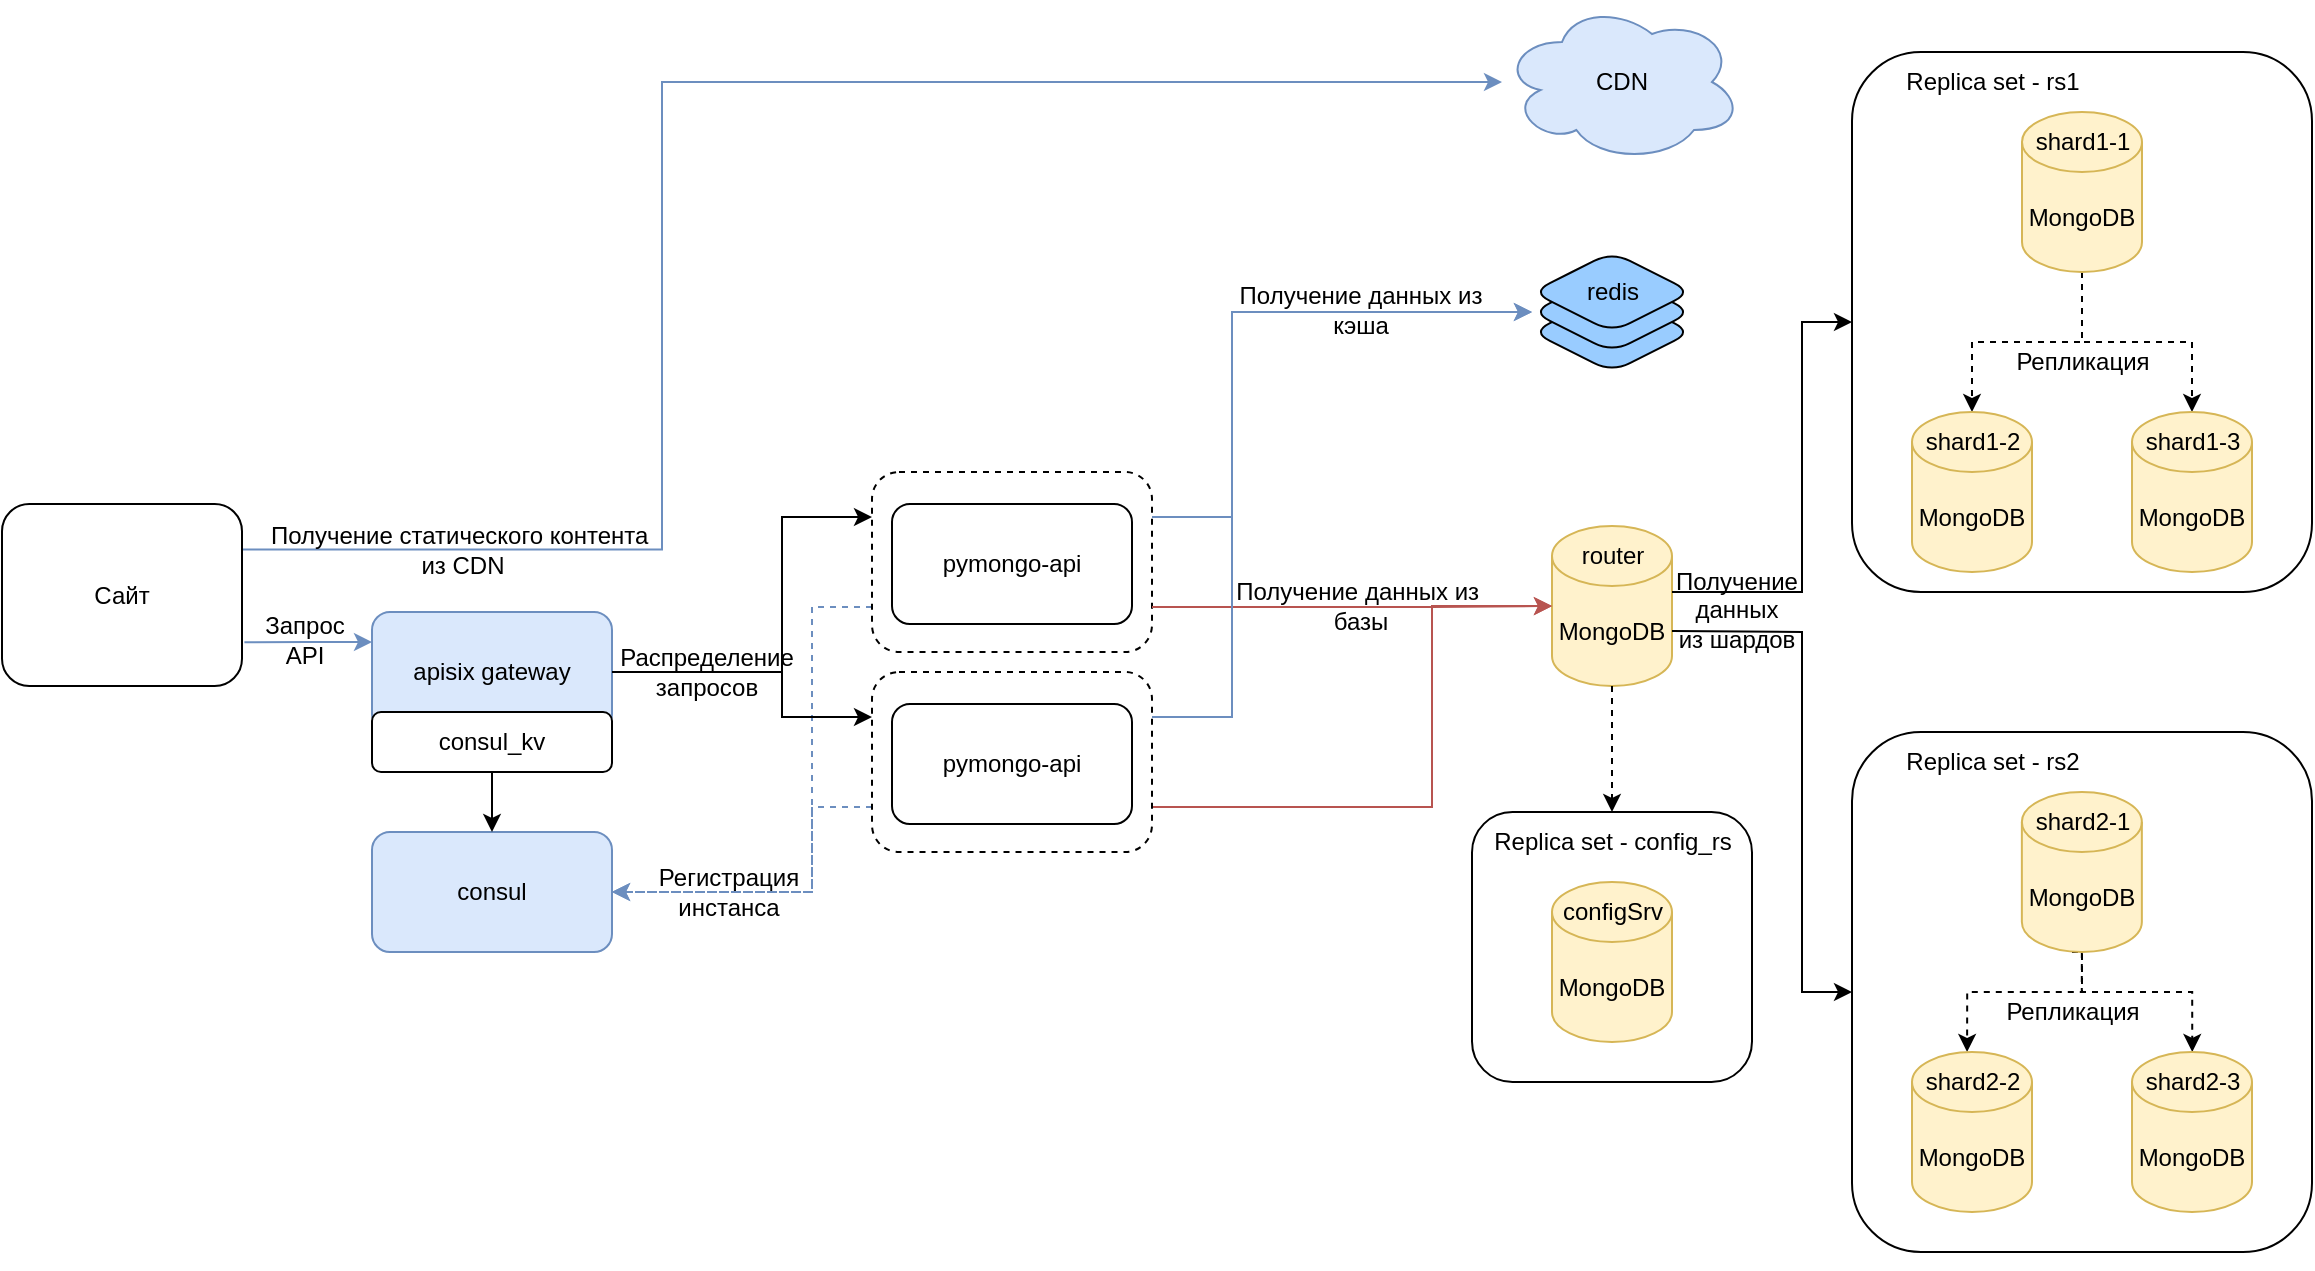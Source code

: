 <mxfile version="24.7.1" type="device">
  <diagram name="Page-1" id="-H_mtQnk-PTXWXPvYvuk">
    <mxGraphModel dx="1183" dy="711" grid="1" gridSize="10" guides="1" tooltips="1" connect="1" arrows="1" fold="1" page="1" pageScale="1" pageWidth="1169" pageHeight="827" math="0" shadow="0">
      <root>
        <mxCell id="0" />
        <mxCell id="1" parent="0" />
        <mxCell id="zA23MoTUsTF4_91t8viU-2" value="MongoDB" style="shape=cylinder3;whiteSpace=wrap;html=1;boundedLbl=1;backgroundOutline=1;size=15;fillColor=#fff2cc;strokeColor=#d6b656;" parent="1" vertex="1">
          <mxGeometry x="785" y="352" width="60" height="80" as="geometry" />
        </mxCell>
        <mxCell id="AZ_0WxoAM86HgjmTqXl6-2" value="router" style="text;html=1;align=center;verticalAlign=middle;resizable=0;points=[];autosize=1;strokeColor=none;fillColor=none;" vertex="1" parent="1">
          <mxGeometry x="790" y="352" width="50" height="30" as="geometry" />
        </mxCell>
        <mxCell id="AZ_0WxoAM86HgjmTqXl6-3" value="" style="rounded=1;whiteSpace=wrap;html=1;" vertex="1" parent="1">
          <mxGeometry x="935" y="115" width="230" height="270" as="geometry" />
        </mxCell>
        <mxCell id="AZ_0WxoAM86HgjmTqXl6-5" value="Replica set - rs1" style="text;html=1;align=center;verticalAlign=middle;resizable=0;points=[];autosize=1;strokeColor=none;fillColor=none;" vertex="1" parent="1">
          <mxGeometry x="950" y="115" width="110" height="30" as="geometry" />
        </mxCell>
        <mxCell id="AZ_0WxoAM86HgjmTqXl6-6" value="" style="rounded=1;whiteSpace=wrap;html=1;" vertex="1" parent="1">
          <mxGeometry x="935" y="455" width="230" height="260" as="geometry" />
        </mxCell>
        <mxCell id="AZ_0WxoAM86HgjmTqXl6-31" style="edgeStyle=orthogonalEdgeStyle;rounded=0;orthogonalLoop=1;jettySize=auto;html=1;dashed=1;exitX=0.5;exitY=1;exitDx=0;exitDy=0;exitPerimeter=0;" edge="1" parent="1" source="AZ_0WxoAM86HgjmTqXl6-7">
          <mxGeometry relative="1" as="geometry">
            <mxPoint x="1047.455" y="565" as="sourcePoint" />
            <mxPoint x="992.55" y="615" as="targetPoint" />
            <Array as="points">
              <mxPoint x="1050" y="585" />
              <mxPoint x="993" y="585" />
            </Array>
          </mxGeometry>
        </mxCell>
        <mxCell id="AZ_0WxoAM86HgjmTqXl6-32" style="edgeStyle=orthogonalEdgeStyle;rounded=0;orthogonalLoop=1;jettySize=auto;html=1;dashed=1;" edge="1" parent="1">
          <mxGeometry relative="1" as="geometry">
            <mxPoint x="1044.995" y="565" as="sourcePoint" />
            <mxPoint x="1105.131" y="615" as="targetPoint" />
            <Array as="points">
              <mxPoint x="1050" y="565" />
              <mxPoint x="1050" y="585" />
              <mxPoint x="1105" y="585" />
            </Array>
          </mxGeometry>
        </mxCell>
        <mxCell id="AZ_0WxoAM86HgjmTqXl6-8" value="Replica set - rs2" style="text;html=1;align=center;verticalAlign=middle;resizable=0;points=[];autosize=1;strokeColor=none;fillColor=none;" vertex="1" parent="1">
          <mxGeometry x="950" y="455" width="110" height="30" as="geometry" />
        </mxCell>
        <mxCell id="AZ_0WxoAM86HgjmTqXl6-9" value="" style="endArrow=classic;html=1;rounded=0;entryX=0;entryY=0.5;entryDx=0;entryDy=0;exitX=1;exitY=0.413;exitDx=0;exitDy=0;exitPerimeter=0;" edge="1" parent="1" source="zA23MoTUsTF4_91t8viU-2" target="AZ_0WxoAM86HgjmTqXl6-3">
          <mxGeometry width="50" height="50" relative="1" as="geometry">
            <mxPoint x="875" y="350" as="sourcePoint" />
            <mxPoint x="845" y="405" as="targetPoint" />
            <Array as="points">
              <mxPoint x="910" y="385" />
              <mxPoint x="910" y="250" />
            </Array>
          </mxGeometry>
        </mxCell>
        <mxCell id="AZ_0WxoAM86HgjmTqXl6-10" value="" style="endArrow=classic;html=1;rounded=0;entryX=0;entryY=0.5;entryDx=0;entryDy=0;exitX=1;exitY=0;exitDx=0;exitDy=52.5;exitPerimeter=0;" edge="1" parent="1" source="zA23MoTUsTF4_91t8viU-2">
          <mxGeometry width="50" height="50" relative="1" as="geometry">
            <mxPoint x="875" y="420" as="sourcePoint" />
            <mxPoint x="935" y="585" as="targetPoint" />
            <Array as="points">
              <mxPoint x="910" y="405" />
              <mxPoint x="910" y="585" />
            </Array>
          </mxGeometry>
        </mxCell>
        <mxCell id="AZ_0WxoAM86HgjmTqXl6-11" value="" style="rounded=1;whiteSpace=wrap;html=1;" vertex="1" parent="1">
          <mxGeometry x="745" y="495" width="140" height="135" as="geometry" />
        </mxCell>
        <mxCell id="AZ_0WxoAM86HgjmTqXl6-12" value="MongoDB" style="shape=cylinder3;whiteSpace=wrap;html=1;boundedLbl=1;backgroundOutline=1;size=15;fillColor=#fff2cc;strokeColor=#d6b656;" vertex="1" parent="1">
          <mxGeometry x="785" y="530" width="60" height="80" as="geometry" />
        </mxCell>
        <mxCell id="AZ_0WxoAM86HgjmTqXl6-13" value="configSrv" style="text;html=1;align=center;verticalAlign=middle;resizable=0;points=[];autosize=1;strokeColor=none;fillColor=none;" vertex="1" parent="1">
          <mxGeometry x="780" y="530" width="70" height="30" as="geometry" />
        </mxCell>
        <mxCell id="AZ_0WxoAM86HgjmTqXl6-29" style="edgeStyle=orthogonalEdgeStyle;rounded=0;orthogonalLoop=1;jettySize=auto;html=1;dashed=1;" edge="1" parent="1" source="AZ_0WxoAM86HgjmTqXl6-15" target="AZ_0WxoAM86HgjmTqXl6-14">
          <mxGeometry relative="1" as="geometry" />
        </mxCell>
        <mxCell id="AZ_0WxoAM86HgjmTqXl6-30" style="edgeStyle=orthogonalEdgeStyle;rounded=0;orthogonalLoop=1;jettySize=auto;html=1;dashed=1;" edge="1" parent="1" source="AZ_0WxoAM86HgjmTqXl6-15" target="AZ_0WxoAM86HgjmTqXl6-4">
          <mxGeometry relative="1" as="geometry" />
        </mxCell>
        <mxCell id="AZ_0WxoAM86HgjmTqXl6-33" value="Репликация" style="text;html=1;align=center;verticalAlign=middle;resizable=0;points=[];autosize=1;strokeColor=none;fillColor=none;glass=1;" vertex="1" parent="1">
          <mxGeometry x="1005" y="255" width="90" height="30" as="geometry" />
        </mxCell>
        <mxCell id="AZ_0WxoAM86HgjmTqXl6-35" value="Репликация" style="text;html=1;align=center;verticalAlign=middle;resizable=0;points=[];autosize=1;strokeColor=none;fillColor=none;glass=1;" vertex="1" parent="1">
          <mxGeometry x="1000" y="580" width="90" height="30" as="geometry" />
        </mxCell>
        <mxCell id="AZ_0WxoAM86HgjmTqXl6-36" value="Replica set - config_rs" style="text;html=1;align=center;verticalAlign=middle;resizable=0;points=[];autosize=1;strokeColor=none;fillColor=none;" vertex="1" parent="1">
          <mxGeometry x="745" y="495" width="140" height="30" as="geometry" />
        </mxCell>
        <mxCell id="AZ_0WxoAM86HgjmTqXl6-37" value="" style="endArrow=classic;html=1;rounded=0;exitX=0.5;exitY=1;exitDx=0;exitDy=0;exitPerimeter=0;dashed=1;" edge="1" parent="1" source="zA23MoTUsTF4_91t8viU-2" target="AZ_0WxoAM86HgjmTqXl6-11">
          <mxGeometry width="50" height="50" relative="1" as="geometry">
            <mxPoint x="875" y="455" as="sourcePoint" />
            <mxPoint x="925" y="405" as="targetPoint" />
          </mxGeometry>
        </mxCell>
        <mxCell id="AZ_0WxoAM86HgjmTqXl6-38" value="" style="group" vertex="1" connectable="0" parent="1">
          <mxGeometry x="1070" y="615" width="70" height="80" as="geometry" />
        </mxCell>
        <mxCell id="AZ_0WxoAM86HgjmTqXl6-17" value="MongoDB" style="shape=cylinder3;whiteSpace=wrap;html=1;boundedLbl=1;backgroundOutline=1;size=15;fillColor=#fff2cc;strokeColor=#d6b656;" vertex="1" parent="AZ_0WxoAM86HgjmTqXl6-38">
          <mxGeometry x="5" width="60" height="80" as="geometry" />
        </mxCell>
        <mxCell id="AZ_0WxoAM86HgjmTqXl6-28" value="shard2-3" style="text;html=1;align=center;verticalAlign=middle;resizable=0;points=[];autosize=1;strokeColor=none;fillColor=none;" vertex="1" parent="AZ_0WxoAM86HgjmTqXl6-38">
          <mxGeometry width="70" height="30" as="geometry" />
        </mxCell>
        <mxCell id="AZ_0WxoAM86HgjmTqXl6-39" value="" style="group" vertex="1" connectable="0" parent="1">
          <mxGeometry x="960" y="615" width="70" height="80" as="geometry" />
        </mxCell>
        <mxCell id="AZ_0WxoAM86HgjmTqXl6-16" value="MongoDB" style="shape=cylinder3;whiteSpace=wrap;html=1;boundedLbl=1;backgroundOutline=1;size=15;fillColor=#fff2cc;strokeColor=#d6b656;" vertex="1" parent="AZ_0WxoAM86HgjmTqXl6-39">
          <mxGeometry x="5" width="60" height="80" as="geometry" />
        </mxCell>
        <mxCell id="AZ_0WxoAM86HgjmTqXl6-27" value="shard2-2" style="text;html=1;align=center;verticalAlign=middle;resizable=0;points=[];autosize=1;strokeColor=none;fillColor=none;" vertex="1" parent="AZ_0WxoAM86HgjmTqXl6-39">
          <mxGeometry width="70" height="30" as="geometry" />
        </mxCell>
        <mxCell id="AZ_0WxoAM86HgjmTqXl6-40" value="" style="group" vertex="1" connectable="0" parent="1">
          <mxGeometry x="1014.93" y="485" width="70" height="80" as="geometry" />
        </mxCell>
        <mxCell id="AZ_0WxoAM86HgjmTqXl6-7" value="MongoDB" style="shape=cylinder3;whiteSpace=wrap;html=1;boundedLbl=1;backgroundOutline=1;size=15;fillColor=#fff2cc;strokeColor=#d6b656;" vertex="1" parent="AZ_0WxoAM86HgjmTqXl6-40">
          <mxGeometry x="5" width="60" height="80" as="geometry" />
        </mxCell>
        <mxCell id="AZ_0WxoAM86HgjmTqXl6-26" value="shard2-1" style="text;html=1;align=center;verticalAlign=middle;resizable=0;points=[];autosize=1;strokeColor=none;fillColor=none;" vertex="1" parent="AZ_0WxoAM86HgjmTqXl6-40">
          <mxGeometry width="70" height="30" as="geometry" />
        </mxCell>
        <mxCell id="AZ_0WxoAM86HgjmTqXl6-41" style="edgeStyle=orthogonalEdgeStyle;rounded=0;orthogonalLoop=1;jettySize=auto;html=1;exitX=0.5;exitY=1;exitDx=0;exitDy=0;" edge="1" parent="1" source="AZ_0WxoAM86HgjmTqXl6-6" target="AZ_0WxoAM86HgjmTqXl6-6">
          <mxGeometry relative="1" as="geometry" />
        </mxCell>
        <mxCell id="AZ_0WxoAM86HgjmTqXl6-42" value="" style="group" vertex="1" connectable="0" parent="1">
          <mxGeometry x="1070" y="295" width="70" height="80" as="geometry" />
        </mxCell>
        <mxCell id="AZ_0WxoAM86HgjmTqXl6-4" value="MongoDB" style="shape=cylinder3;whiteSpace=wrap;html=1;boundedLbl=1;backgroundOutline=1;size=15;fillColor=#fff2cc;strokeColor=#d6b656;" vertex="1" parent="AZ_0WxoAM86HgjmTqXl6-42">
          <mxGeometry x="5" width="60" height="80" as="geometry" />
        </mxCell>
        <mxCell id="AZ_0WxoAM86HgjmTqXl6-25" value="shard1-3" style="text;html=1;align=center;verticalAlign=middle;resizable=0;points=[];autosize=1;strokeColor=none;fillColor=none;" vertex="1" parent="AZ_0WxoAM86HgjmTqXl6-42">
          <mxGeometry width="70" height="30" as="geometry" />
        </mxCell>
        <mxCell id="AZ_0WxoAM86HgjmTqXl6-43" value="" style="group" vertex="1" connectable="0" parent="1">
          <mxGeometry x="960" y="295" width="70" height="80" as="geometry" />
        </mxCell>
        <mxCell id="AZ_0WxoAM86HgjmTqXl6-14" value="MongoDB" style="shape=cylinder3;whiteSpace=wrap;html=1;boundedLbl=1;backgroundOutline=1;size=15;fillColor=#fff2cc;strokeColor=#d6b656;" vertex="1" parent="AZ_0WxoAM86HgjmTqXl6-43">
          <mxGeometry x="5" width="60" height="80" as="geometry" />
        </mxCell>
        <mxCell id="AZ_0WxoAM86HgjmTqXl6-24" value="shard1-2" style="text;html=1;align=center;verticalAlign=middle;resizable=0;points=[];autosize=1;strokeColor=none;fillColor=none;" vertex="1" parent="AZ_0WxoAM86HgjmTqXl6-43">
          <mxGeometry width="70" height="30" as="geometry" />
        </mxCell>
        <mxCell id="AZ_0WxoAM86HgjmTqXl6-44" value="" style="group" vertex="1" connectable="0" parent="1">
          <mxGeometry x="1015" y="145" width="70" height="80" as="geometry" />
        </mxCell>
        <mxCell id="AZ_0WxoAM86HgjmTqXl6-15" value="MongoDB" style="shape=cylinder3;whiteSpace=wrap;html=1;boundedLbl=1;backgroundOutline=1;size=15;fillColor=#fff2cc;strokeColor=#d6b656;" vertex="1" parent="AZ_0WxoAM86HgjmTqXl6-44">
          <mxGeometry x="5" width="60" height="80" as="geometry" />
        </mxCell>
        <mxCell id="AZ_0WxoAM86HgjmTqXl6-23" value="shard1-1" style="text;html=1;align=center;verticalAlign=middle;resizable=0;points=[];autosize=1;strokeColor=none;fillColor=none;" vertex="1" parent="AZ_0WxoAM86HgjmTqXl6-44">
          <mxGeometry width="70" height="30" as="geometry" />
        </mxCell>
        <mxCell id="AZ_0WxoAM86HgjmTqXl6-47" value="" style="group" vertex="1" connectable="0" parent="1">
          <mxGeometry x="775" y="215" width="80" height="60" as="geometry" />
        </mxCell>
        <mxCell id="AZ_0WxoAM86HgjmTqXl6-46" value="" style="rhombus;whiteSpace=wrap;html=1;fillColor=#99CCFF;rounded=1;" vertex="1" parent="AZ_0WxoAM86HgjmTqXl6-47">
          <mxGeometry y="20" width="80" height="40" as="geometry" />
        </mxCell>
        <mxCell id="AZ_0WxoAM86HgjmTqXl6-45" value="" style="rhombus;whiteSpace=wrap;html=1;fillColor=#99CCFF;rounded=1;" vertex="1" parent="AZ_0WxoAM86HgjmTqXl6-47">
          <mxGeometry y="10" width="80" height="40" as="geometry" />
        </mxCell>
        <mxCell id="AZ_0WxoAM86HgjmTqXl6-19" value="" style="rhombus;whiteSpace=wrap;html=1;fillColor=#99CCFF;rounded=1;" vertex="1" parent="AZ_0WxoAM86HgjmTqXl6-47">
          <mxGeometry width="80" height="40" as="geometry" />
        </mxCell>
        <mxCell id="AZ_0WxoAM86HgjmTqXl6-21" value="redis" style="text;html=1;align=center;verticalAlign=middle;resizable=0;points=[];autosize=1;strokeColor=none;fillColor=none;" vertex="1" parent="AZ_0WxoAM86HgjmTqXl6-47">
          <mxGeometry x="15" y="5" width="50" height="30" as="geometry" />
        </mxCell>
        <mxCell id="AZ_0WxoAM86HgjmTqXl6-58" style="edgeStyle=orthogonalEdgeStyle;rounded=0;orthogonalLoop=1;jettySize=auto;html=1;entryX=1;entryY=0.5;entryDx=0;entryDy=0;dashed=1;exitX=0;exitY=0.75;exitDx=0;exitDy=0;fillColor=#dae8fc;strokeColor=#6c8ebf;" edge="1" parent="1" source="AZ_0WxoAM86HgjmTqXl6-60" target="AZ_0WxoAM86HgjmTqXl6-54">
          <mxGeometry relative="1" as="geometry">
            <Array as="points">
              <mxPoint x="415" y="393" />
              <mxPoint x="415" y="535" />
            </Array>
          </mxGeometry>
        </mxCell>
        <mxCell id="AZ_0WxoAM86HgjmTqXl6-63" style="edgeStyle=orthogonalEdgeStyle;rounded=0;orthogonalLoop=1;jettySize=auto;html=1;entryX=0;entryY=0.25;entryDx=0;entryDy=0;" edge="1" parent="1" source="AZ_0WxoAM86HgjmTqXl6-51" target="AZ_0WxoAM86HgjmTqXl6-61">
          <mxGeometry relative="1" as="geometry">
            <Array as="points">
              <mxPoint x="400" y="425" />
              <mxPoint x="400" y="447" />
            </Array>
          </mxGeometry>
        </mxCell>
        <mxCell id="AZ_0WxoAM86HgjmTqXl6-65" style="edgeStyle=orthogonalEdgeStyle;rounded=0;orthogonalLoop=1;jettySize=auto;html=1;endArrow=none;endFill=0;startArrow=classic;startFill=1;exitX=0;exitY=0.25;exitDx=0;exitDy=0;fillColor=#dae8fc;strokeColor=#6c8ebf;entryX=1.01;entryY=0.76;entryDx=0;entryDy=0;entryPerimeter=0;" edge="1" parent="1" source="AZ_0WxoAM86HgjmTqXl6-51" target="AZ_0WxoAM86HgjmTqXl6-70">
          <mxGeometry relative="1" as="geometry">
            <mxPoint x="160" y="410" as="targetPoint" />
          </mxGeometry>
        </mxCell>
        <mxCell id="AZ_0WxoAM86HgjmTqXl6-51" value="apisix gateway" style="rounded=1;whiteSpace=wrap;html=1;fillColor=#dae8fc;strokeColor=#6c8ebf;" vertex="1" parent="1">
          <mxGeometry x="195" y="395" width="120" height="60" as="geometry" />
        </mxCell>
        <mxCell id="AZ_0WxoAM86HgjmTqXl6-54" value="consul" style="rounded=1;whiteSpace=wrap;html=1;fillColor=#dae8fc;strokeColor=#6c8ebf;" vertex="1" parent="1">
          <mxGeometry x="195" y="505" width="120" height="60" as="geometry" />
        </mxCell>
        <mxCell id="AZ_0WxoAM86HgjmTqXl6-56" style="edgeStyle=orthogonalEdgeStyle;rounded=0;orthogonalLoop=1;jettySize=auto;html=1;" edge="1" parent="1" source="AZ_0WxoAM86HgjmTqXl6-55" target="AZ_0WxoAM86HgjmTqXl6-54">
          <mxGeometry relative="1" as="geometry" />
        </mxCell>
        <mxCell id="AZ_0WxoAM86HgjmTqXl6-55" value="consul_kv" style="rounded=1;whiteSpace=wrap;html=1;" vertex="1" parent="1">
          <mxGeometry x="195" y="445" width="120" height="30" as="geometry" />
        </mxCell>
        <mxCell id="AZ_0WxoAM86HgjmTqXl6-60" value="" style="rounded=1;whiteSpace=wrap;html=1;dashed=1;" vertex="1" parent="1">
          <mxGeometry x="445" y="325" width="140" height="90" as="geometry" />
        </mxCell>
        <mxCell id="zA23MoTUsTF4_91t8viU-3" value="pymongo-api" style="rounded=1;whiteSpace=wrap;html=1;" parent="1" vertex="1">
          <mxGeometry x="455" y="341" width="120" height="60" as="geometry" />
        </mxCell>
        <mxCell id="zA23MoTUsTF4_91t8viU-4" style="edgeStyle=orthogonalEdgeStyle;rounded=0;orthogonalLoop=1;jettySize=auto;html=1;exitX=1;exitY=0.25;exitDx=0;exitDy=0;entryX=0;entryY=0.5;entryDx=0;entryDy=0;fillColor=#dae8fc;strokeColor=#6c8ebf;" parent="1" source="AZ_0WxoAM86HgjmTqXl6-60" target="AZ_0WxoAM86HgjmTqXl6-45" edge="1">
          <mxGeometry relative="1" as="geometry">
            <mxPoint x="775" y="235" as="targetPoint" />
            <Array as="points">
              <mxPoint x="625" y="348" />
              <mxPoint x="625" y="245" />
            </Array>
          </mxGeometry>
        </mxCell>
        <mxCell id="AZ_0WxoAM86HgjmTqXl6-20" style="edgeStyle=orthogonalEdgeStyle;rounded=0;orthogonalLoop=1;jettySize=auto;html=1;exitX=1;exitY=0.75;exitDx=0;exitDy=0;entryX=0;entryY=0.5;entryDx=0;entryDy=0;entryPerimeter=0;fillColor=#f8cecc;strokeColor=#b85450;" edge="1" parent="1" source="AZ_0WxoAM86HgjmTqXl6-60" target="zA23MoTUsTF4_91t8viU-2">
          <mxGeometry relative="1" as="geometry">
            <mxPoint x="755" y="385" as="targetPoint" />
            <Array as="points">
              <mxPoint x="725" y="393" />
              <mxPoint x="785" y="392" />
            </Array>
          </mxGeometry>
        </mxCell>
        <mxCell id="AZ_0WxoAM86HgjmTqXl6-50" style="edgeStyle=orthogonalEdgeStyle;rounded=0;orthogonalLoop=1;jettySize=auto;html=1;entryX=0;entryY=0.5;entryDx=0;entryDy=0;fillColor=#dae8fc;strokeColor=#6c8ebf;exitX=1;exitY=0.25;exitDx=0;exitDy=0;" edge="1" parent="1" source="AZ_0WxoAM86HgjmTqXl6-61" target="AZ_0WxoAM86HgjmTqXl6-45">
          <mxGeometry relative="1" as="geometry">
            <mxPoint x="575" y="440" as="sourcePoint" />
            <Array as="points">
              <mxPoint x="625" y="448" />
              <mxPoint x="625" y="245" />
            </Array>
          </mxGeometry>
        </mxCell>
        <mxCell id="AZ_0WxoAM86HgjmTqXl6-49" style="edgeStyle=orthogonalEdgeStyle;rounded=0;orthogonalLoop=1;jettySize=auto;html=1;fillColor=#f8cecc;strokeColor=#b85450;exitX=1;exitY=0.75;exitDx=0;exitDy=0;entryX=0;entryY=0.5;entryDx=0;entryDy=0;entryPerimeter=0;" edge="1" parent="1" source="AZ_0WxoAM86HgjmTqXl6-61" target="zA23MoTUsTF4_91t8viU-2">
          <mxGeometry relative="1" as="geometry">
            <mxPoint x="575" y="470" as="sourcePoint" />
            <mxPoint x="775" y="405" as="targetPoint" />
            <Array as="points">
              <mxPoint x="725" y="493" />
              <mxPoint x="725" y="392" />
            </Array>
          </mxGeometry>
        </mxCell>
        <mxCell id="AZ_0WxoAM86HgjmTqXl6-52" style="edgeStyle=orthogonalEdgeStyle;rounded=0;orthogonalLoop=1;jettySize=auto;html=1;entryX=0;entryY=0.25;entryDx=0;entryDy=0;" edge="1" parent="1" source="AZ_0WxoAM86HgjmTqXl6-51" target="AZ_0WxoAM86HgjmTqXl6-60">
          <mxGeometry relative="1" as="geometry">
            <Array as="points">
              <mxPoint x="400" y="425" />
              <mxPoint x="400" y="348" />
            </Array>
          </mxGeometry>
        </mxCell>
        <mxCell id="AZ_0WxoAM86HgjmTqXl6-64" style="edgeStyle=orthogonalEdgeStyle;rounded=0;orthogonalLoop=1;jettySize=auto;html=1;entryX=1;entryY=0.5;entryDx=0;entryDy=0;dashed=1;exitX=0;exitY=0.75;exitDx=0;exitDy=0;fillColor=#dae8fc;strokeColor=#6c8ebf;" edge="1" parent="1" source="AZ_0WxoAM86HgjmTqXl6-61" target="AZ_0WxoAM86HgjmTqXl6-54">
          <mxGeometry relative="1" as="geometry">
            <Array as="points">
              <mxPoint x="415" y="492" />
              <mxPoint x="415" y="535" />
            </Array>
          </mxGeometry>
        </mxCell>
        <mxCell id="AZ_0WxoAM86HgjmTqXl6-61" value="" style="rounded=1;whiteSpace=wrap;html=1;dashed=1;" vertex="1" parent="1">
          <mxGeometry x="445" y="425" width="140" height="90" as="geometry" />
        </mxCell>
        <mxCell id="AZ_0WxoAM86HgjmTqXl6-62" value="pymongo-api" style="rounded=1;whiteSpace=wrap;html=1;" vertex="1" parent="1">
          <mxGeometry x="455" y="441" width="120" height="60" as="geometry" />
        </mxCell>
        <mxCell id="AZ_0WxoAM86HgjmTqXl6-69" style="edgeStyle=orthogonalEdgeStyle;rounded=0;orthogonalLoop=1;jettySize=auto;html=1;startArrow=classic;startFill=1;endArrow=none;endFill=0;entryX=1;entryY=0.25;entryDx=0;entryDy=0;fillColor=#dae8fc;strokeColor=#6c8ebf;" edge="1" parent="1" source="AZ_0WxoAM86HgjmTqXl6-68" target="AZ_0WxoAM86HgjmTqXl6-70">
          <mxGeometry relative="1" as="geometry">
            <mxPoint x="110" y="365" as="targetPoint" />
            <Array as="points">
              <mxPoint x="340" y="130" />
              <mxPoint x="340" y="364" />
            </Array>
          </mxGeometry>
        </mxCell>
        <mxCell id="AZ_0WxoAM86HgjmTqXl6-68" value="CDN" style="ellipse;shape=cloud;whiteSpace=wrap;html=1;fillColor=#dae8fc;strokeColor=#6c8ebf;" vertex="1" parent="1">
          <mxGeometry x="760" y="90" width="120" height="80" as="geometry" />
        </mxCell>
        <mxCell id="AZ_0WxoAM86HgjmTqXl6-70" value="Сайт" style="rounded=1;whiteSpace=wrap;html=1;" vertex="1" parent="1">
          <mxGeometry x="10" y="341" width="120" height="91" as="geometry" />
        </mxCell>
        <mxCell id="AZ_0WxoAM86HgjmTqXl6-71" value="Получение статического контента&amp;nbsp;&lt;div&gt;из CDN&lt;/div&gt;" style="text;html=1;align=center;verticalAlign=middle;resizable=0;points=[];autosize=1;strokeColor=none;fillColor=none;" vertex="1" parent="1">
          <mxGeometry x="130" y="344" width="220" height="40" as="geometry" />
        </mxCell>
        <mxCell id="AZ_0WxoAM86HgjmTqXl6-72" value="Получение данных из&lt;div&gt;кэша&lt;/div&gt;" style="text;html=1;align=center;verticalAlign=middle;resizable=0;points=[];autosize=1;strokeColor=none;fillColor=none;" vertex="1" parent="1">
          <mxGeometry x="614" y="224" width="150" height="40" as="geometry" />
        </mxCell>
        <mxCell id="AZ_0WxoAM86HgjmTqXl6-73" value="Получение данных из&amp;nbsp;&lt;div&gt;базы&lt;/div&gt;" style="text;html=1;align=center;verticalAlign=middle;resizable=0;points=[];autosize=1;strokeColor=none;fillColor=none;" vertex="1" parent="1">
          <mxGeometry x="614" y="372" width="150" height="40" as="geometry" />
        </mxCell>
        <mxCell id="AZ_0WxoAM86HgjmTqXl6-75" value="Регистрация&lt;div&gt;инстанса&lt;/div&gt;" style="text;html=1;align=center;verticalAlign=middle;resizable=0;points=[];autosize=1;strokeColor=none;fillColor=none;" vertex="1" parent="1">
          <mxGeometry x="323" y="515" width="100" height="40" as="geometry" />
        </mxCell>
        <mxCell id="AZ_0WxoAM86HgjmTqXl6-76" value="Запрос&lt;div&gt;API&lt;/div&gt;" style="text;html=1;align=center;verticalAlign=middle;resizable=0;points=[];autosize=1;strokeColor=none;fillColor=none;" vertex="1" parent="1">
          <mxGeometry x="131" y="389" width="60" height="40" as="geometry" />
        </mxCell>
        <mxCell id="AZ_0WxoAM86HgjmTqXl6-77" value="Распределение&lt;div&gt;запросов&lt;/div&gt;" style="text;html=1;align=center;verticalAlign=middle;resizable=0;points=[];autosize=1;strokeColor=none;fillColor=none;" vertex="1" parent="1">
          <mxGeometry x="307" y="405" width="110" height="40" as="geometry" />
        </mxCell>
        <mxCell id="AZ_0WxoAM86HgjmTqXl6-78" value="Получение&lt;div&gt;&lt;span style=&quot;background-color: initial;&quot;&gt;данных&lt;/span&gt;&lt;div&gt;&lt;div&gt;из&amp;nbsp;&lt;span style=&quot;background-color: initial;&quot;&gt;шардов&lt;/span&gt;&lt;/div&gt;&lt;/div&gt;&lt;/div&gt;" style="text;html=1;align=center;verticalAlign=middle;resizable=0;points=[];autosize=1;strokeColor=none;fillColor=none;" vertex="1" parent="1">
          <mxGeometry x="832" y="364" width="90" height="60" as="geometry" />
        </mxCell>
      </root>
    </mxGraphModel>
  </diagram>
</mxfile>
